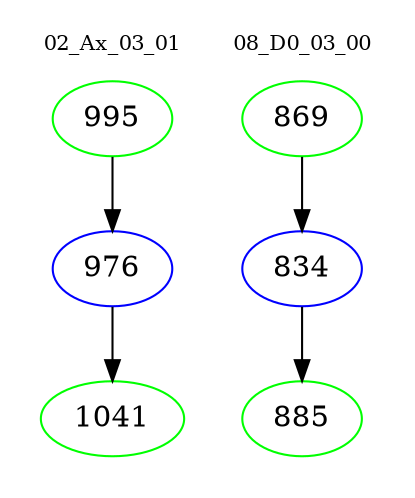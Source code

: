 digraph{
subgraph cluster_0 {
color = white
label = "02_Ax_03_01";
fontsize=10;
T0_995 [label="995", color="green"]
T0_995 -> T0_976 [color="black"]
T0_976 [label="976", color="blue"]
T0_976 -> T0_1041 [color="black"]
T0_1041 [label="1041", color="green"]
}
subgraph cluster_1 {
color = white
label = "08_D0_03_00";
fontsize=10;
T1_869 [label="869", color="green"]
T1_869 -> T1_834 [color="black"]
T1_834 [label="834", color="blue"]
T1_834 -> T1_885 [color="black"]
T1_885 [label="885", color="green"]
}
}
